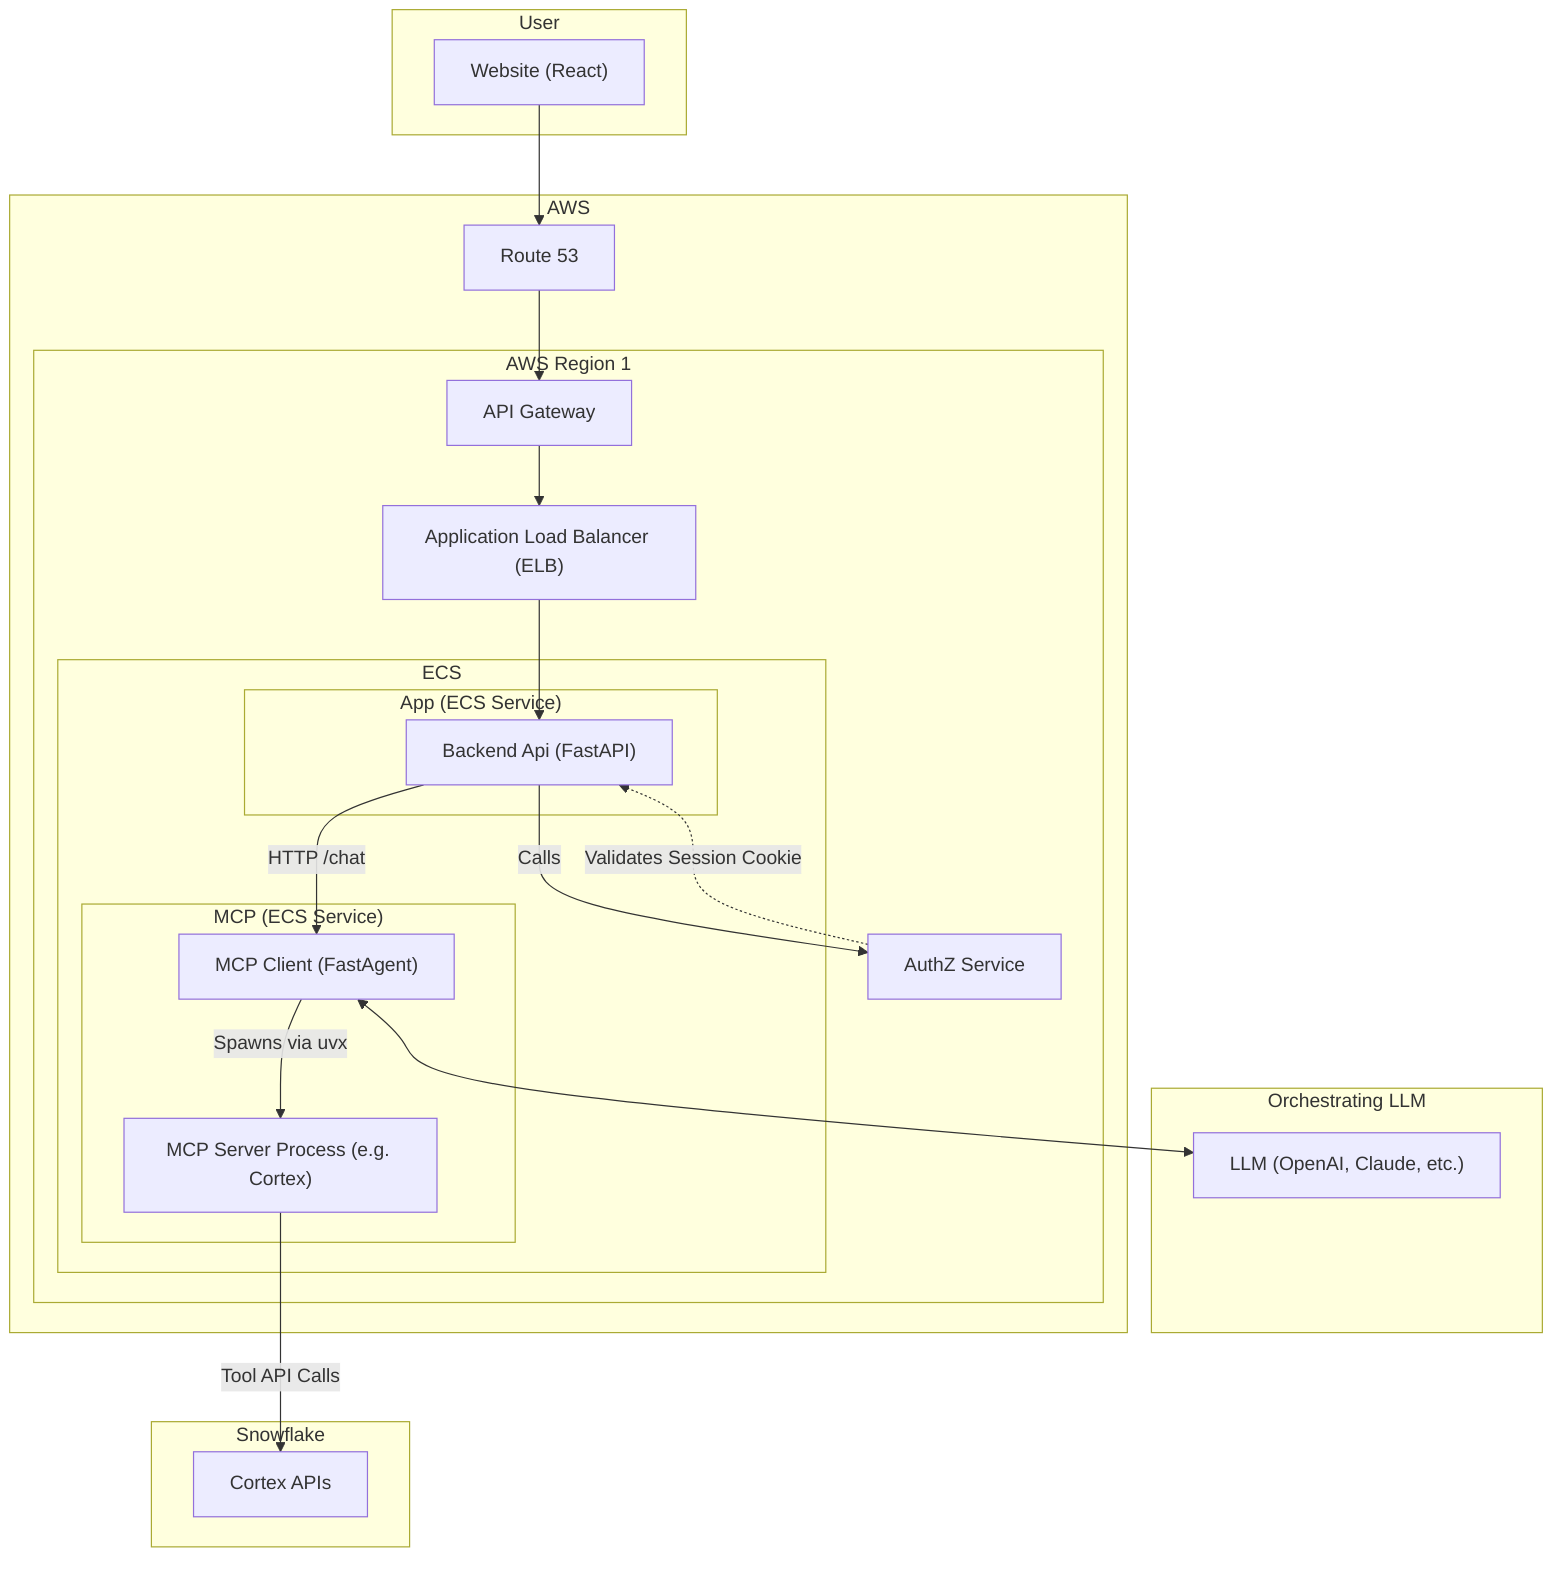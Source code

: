 graph TD
    subgraph User
        A["Website (React)"]
    end

    subgraph Orchestrating LLM
        LLM["LLM (OpenAI, Claude, etc.)"]
    end
    
    subgraph "AWS"
            B["Route 53"]
            A --> B
            B --> C[API Gateway]
            subgraph "AWS Region 1"
                
                C --> D["Application Load Balancer (ELB)"]
                
                subgraph ECS
                    subgraph "App (ECS Service)"
                        E["Backend Api (FastAPI)"]
                    end 
                    subgraph "MCP (ECS Service)"
                        F["MCP Client (FastAgent)"]
                        F -->|Spawns via uvx| G["MCP Server Process (e.g. Cortex)"]
                    end
                end
                F <--> LLM
                D --> E

                E -->|HTTP /chat| F
                E -->|Calls| I[AuthZ Service]
            end

            I -.->|Validates Session Cookie| E
        end

    subgraph Snowflake
        H["Cortex APIs"]
    end

    G -->|Tool API Calls| H